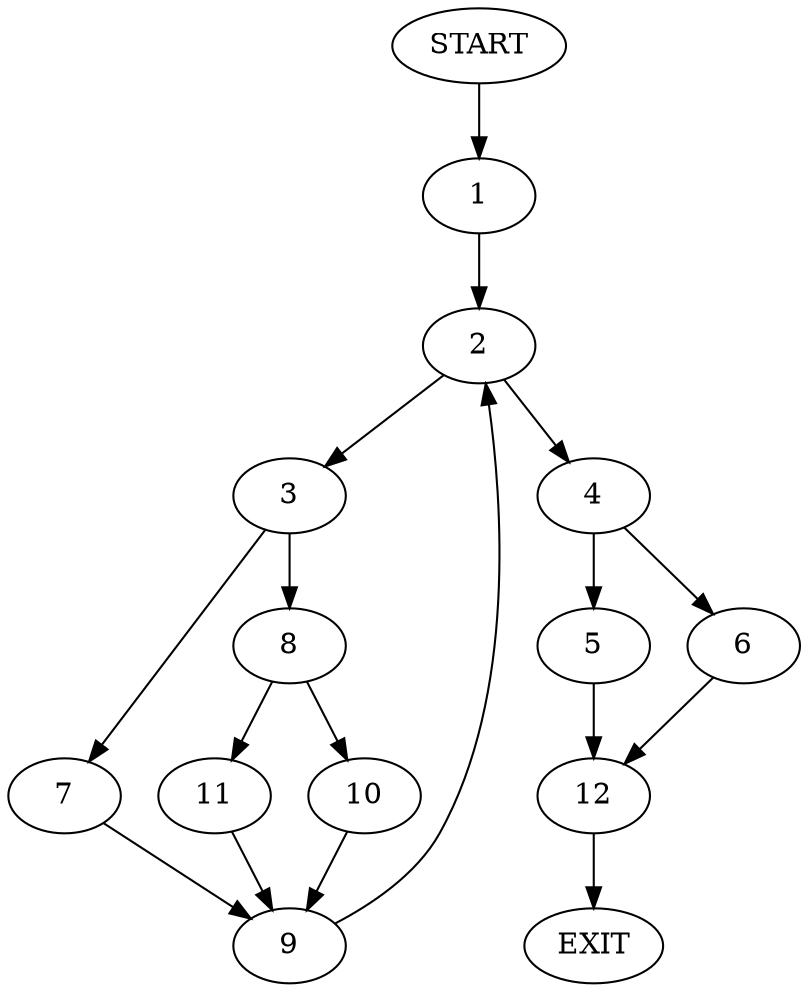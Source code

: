 digraph {
0 [label="START"]
13 [label="EXIT"]
0 -> 1
1 -> 2
2 -> 3
2 -> 4
4 -> 5
4 -> 6
3 -> 7
3 -> 8
7 -> 9
8 -> 10
8 -> 11
10 -> 9
11 -> 9
9 -> 2
5 -> 12
6 -> 12
12 -> 13
}
